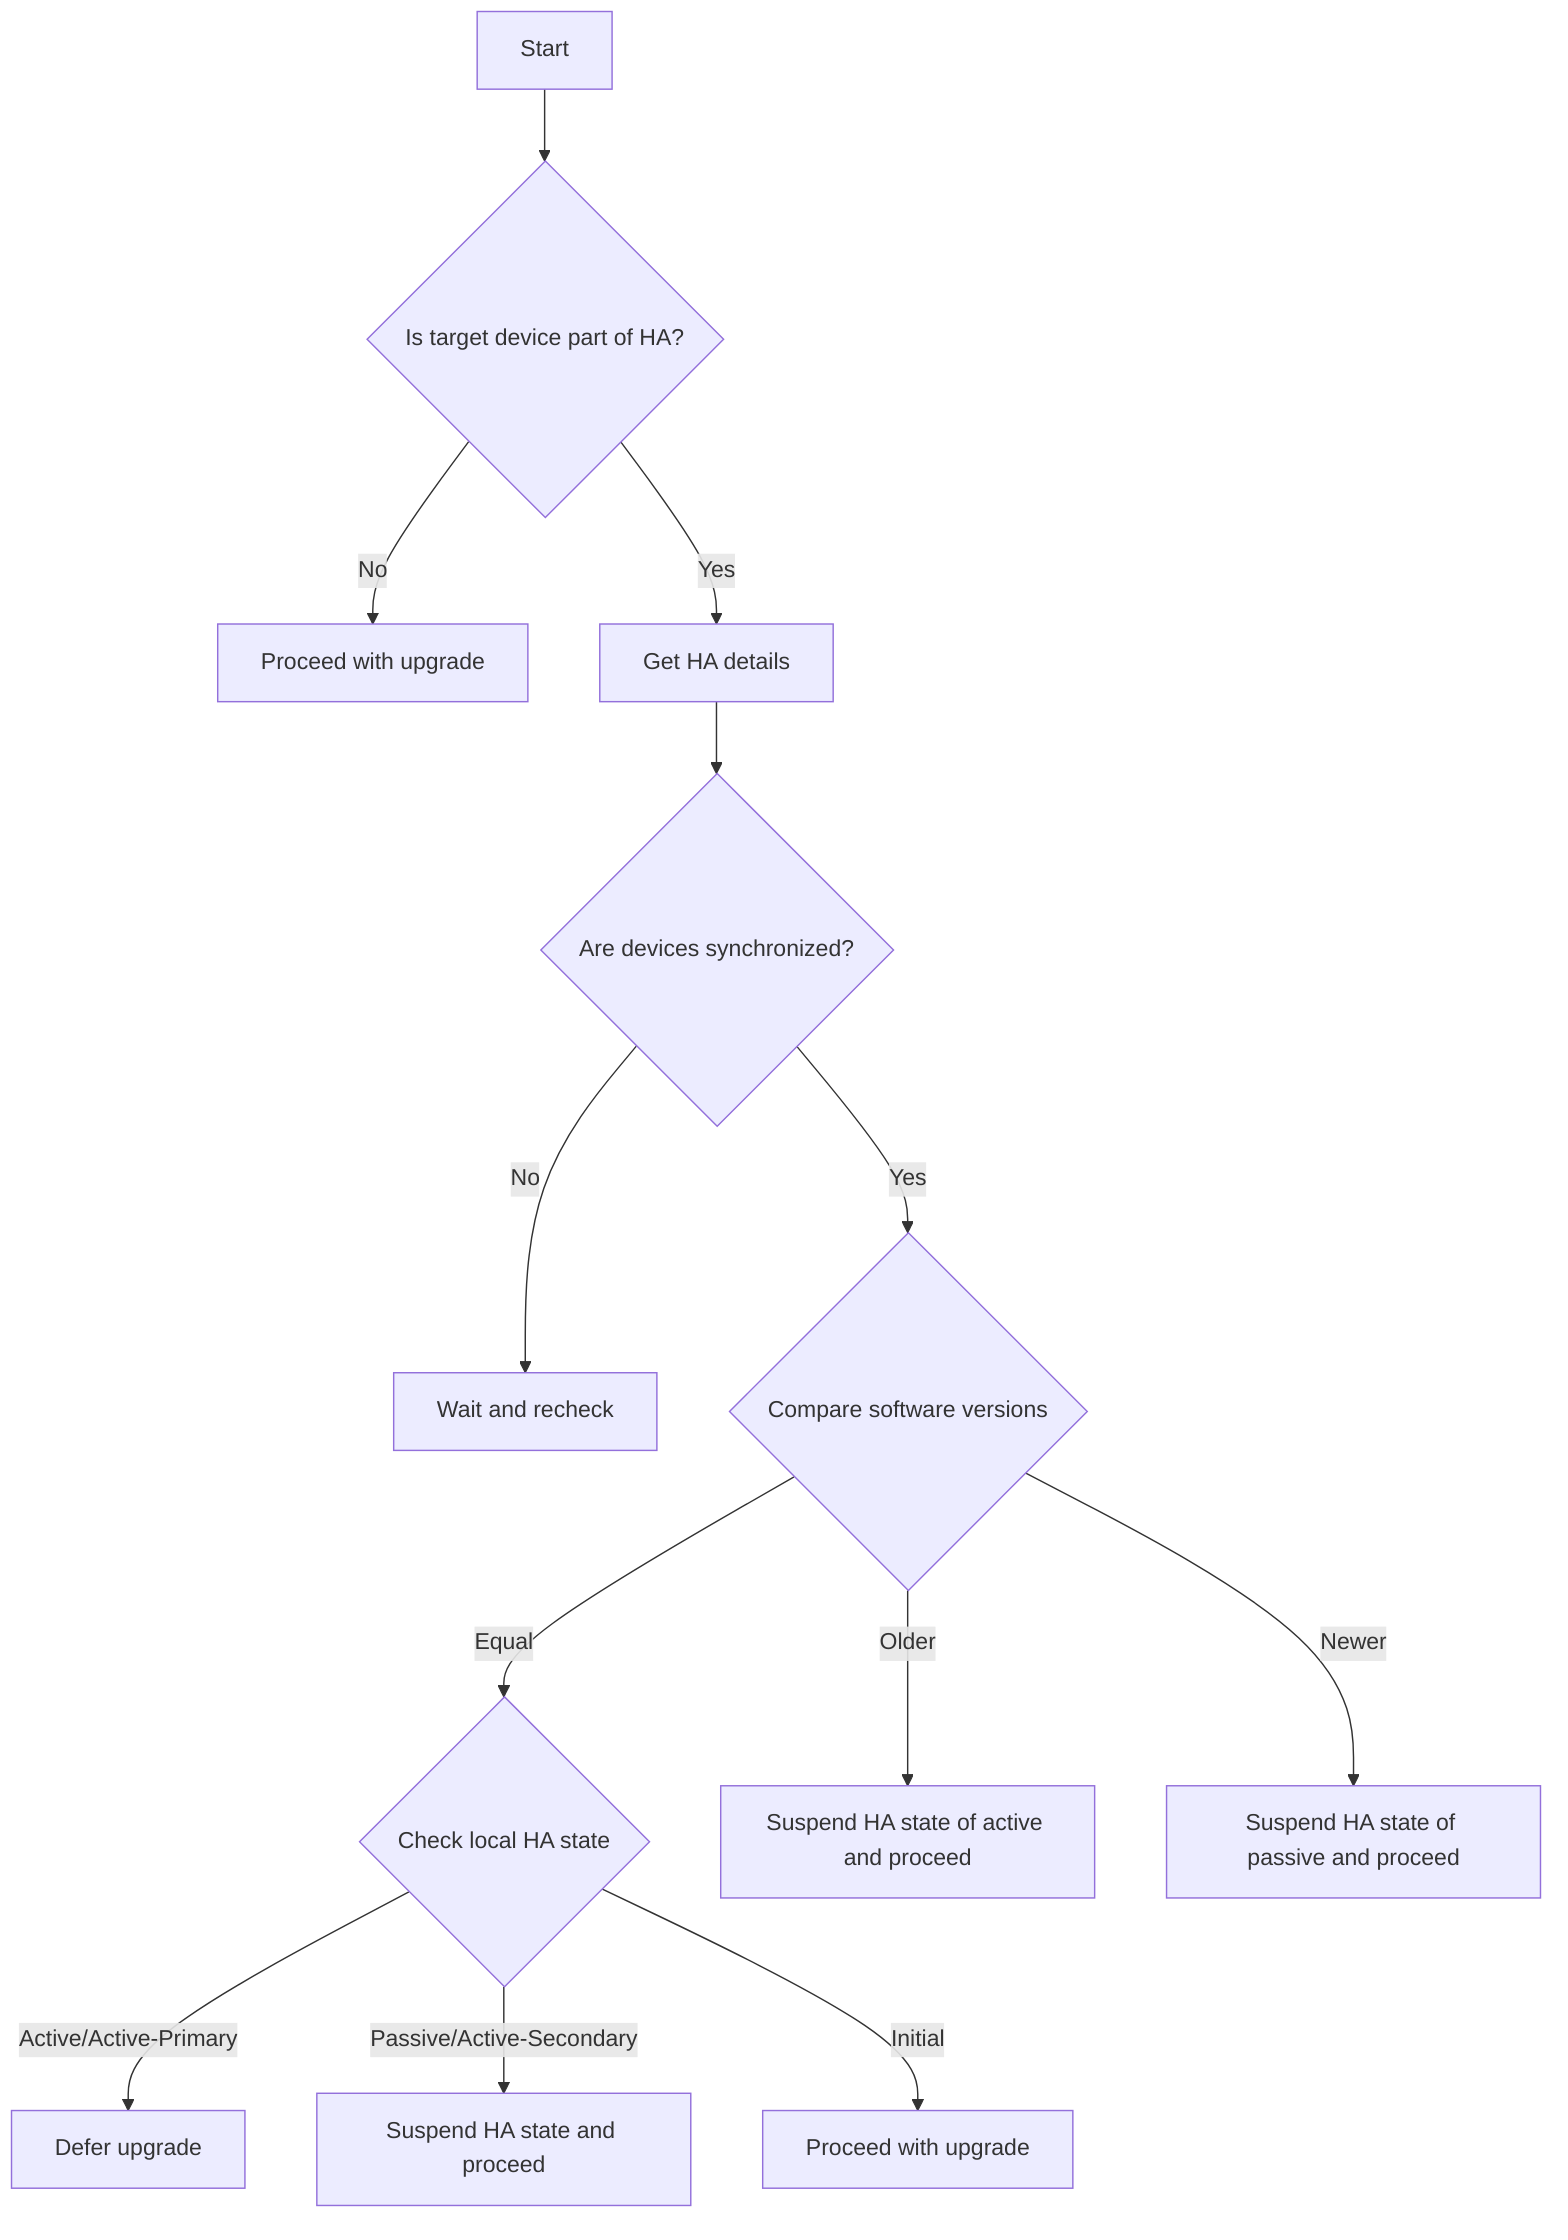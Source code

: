 graph TB
    HF1[Start] --> HF2{Is target device part of HA?}
    HF2 -->|No| HF3[Proceed with upgrade]
    HF2 -->|Yes| HF4[Get HA details]
    HF4 --> HF5{Are devices synchronized?}
    HF5 -->|No| HF6[Wait and recheck]
    HF5 -->|Yes| HF7{Compare software versions}
    HF7 -->|Equal| HF8{Check local HA state}
    HF8 -->|Active/Active-Primary| HF9[Defer upgrade]
    HF8 -->|Passive/Active-Secondary| HF10[Suspend HA state and proceed]
    HF8 -->|Initial| HF11[Proceed with upgrade]
    HF7 -->|Older| HF12[Suspend HA state of active and proceed]
    HF7 -->|Newer| HF13[Suspend HA state of passive and proceed]
